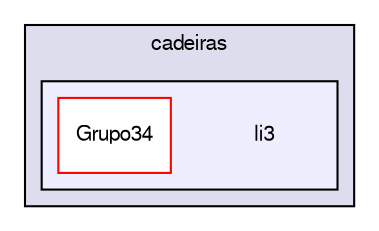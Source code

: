 digraph "li3" {
  compound=true
  node [ fontsize="10", fontname="FreeSans"];
  edge [ labelfontsize="10", labelfontname="FreeSans"];
  subgraph clusterdir_ffb0234cd12fb56ddd7a3f8354e9a1ef {
    graph [ bgcolor="#ddddee", pencolor="black", label="cadeiras" fontname="FreeSans", fontsize="10", URL="dir_ffb0234cd12fb56ddd7a3f8354e9a1ef.html"]
  subgraph clusterdir_bd67e05377a8ec8f2a41204158c34ce7 {
    graph [ bgcolor="#eeeeff", pencolor="black", label="" URL="dir_bd67e05377a8ec8f2a41204158c34ce7.html"];
    dir_bd67e05377a8ec8f2a41204158c34ce7 [shape=plaintext label="li3"];
    dir_59fa8b8e0b8bd9a870c02e8cbffcc34d [shape=box label="Grupo34" color="red" fillcolor="white" style="filled" URL="dir_59fa8b8e0b8bd9a870c02e8cbffcc34d.html"];
  }
  }
}
